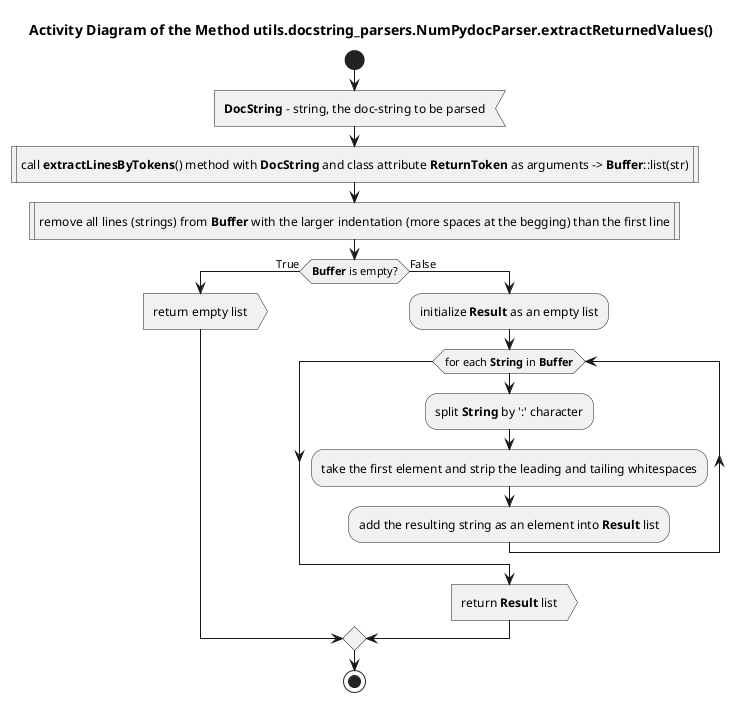@startuml

title Activity Diagram of the Method utils.docstring_parsers.NumPydocParser.extractReturnedValues()

start

:<b>DocString</b> - string, the doc-string to be parsed<

:call <b>extractLinesByTokens</b>() method with <b>DocString</b> and class attribute <b>ReturnToken</b> as arguments -> <b>Buffer</b>::list(str)|

:remove all lines (strings) from <b>Buffer</b> with the larger indentation (more spaces at the begging) than the first line|

if (<b>Buffer</b> is empty?) then (True)
    :return empty list>
else (False)
    :initialize <b>Result</b> as an empty list;
    
    while (for each <b>String</b> in <b>Buffer</b>)
        :split <b>String</b> by ':' character;
        
        :take the first element and strip the leading and tailing whitespaces;
        
        :add the resulting string as an element into <b>Result</b> list;
    end while
    
    :return <b>Result</b> list>
endif

stop

@enduml
